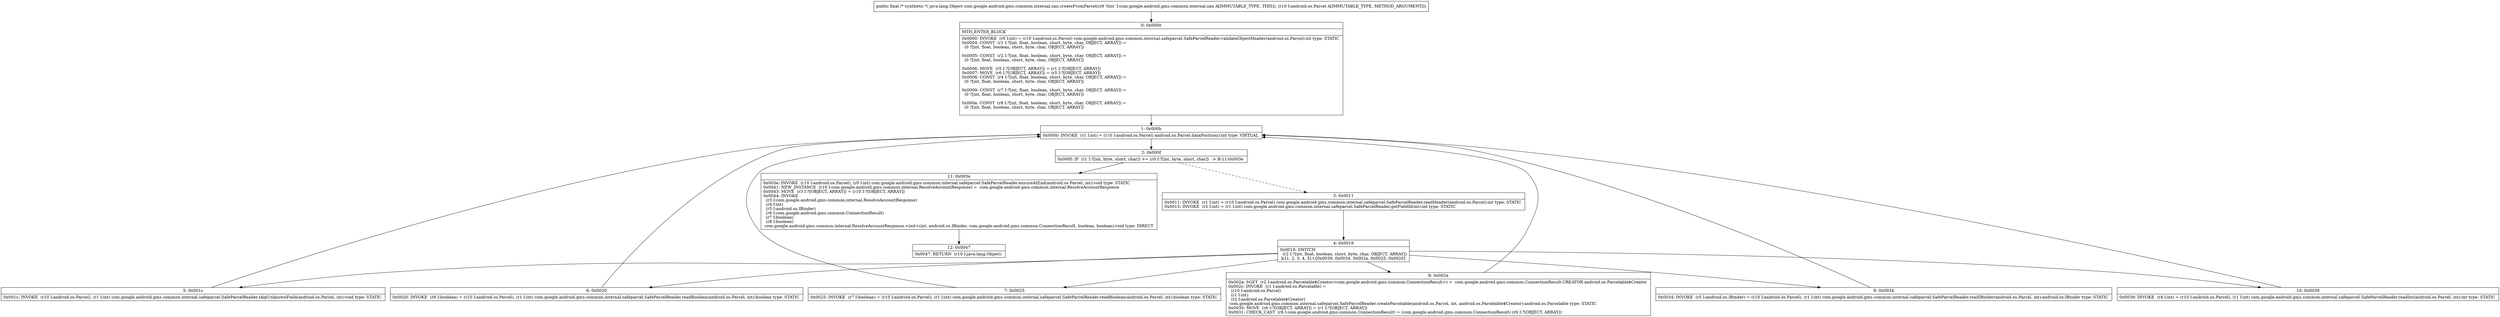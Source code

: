 digraph "CFG forcom.google.android.gms.common.internal.zan.createFromParcel(Landroid\/os\/Parcel;)Ljava\/lang\/Object;" {
Node_0 [shape=record,label="{0\:\ 0x0000|MTH_ENTER_BLOCK\l|0x0000: INVOKE  (r0 I:int) = (r10 I:android.os.Parcel) com.google.android.gms.common.internal.safeparcel.SafeParcelReader.validateObjectHeader(android.os.Parcel):int type: STATIC \l0x0004: CONST  (r1 I:?[int, float, boolean, short, byte, char, OBJECT, ARRAY]) = \l  (0 ?[int, float, boolean, short, byte, char, OBJECT, ARRAY])\l \l0x0005: CONST  (r2 I:?[int, float, boolean, short, byte, char, OBJECT, ARRAY]) = \l  (0 ?[int, float, boolean, short, byte, char, OBJECT, ARRAY])\l \l0x0006: MOVE  (r5 I:?[OBJECT, ARRAY]) = (r1 I:?[OBJECT, ARRAY]) \l0x0007: MOVE  (r6 I:?[OBJECT, ARRAY]) = (r5 I:?[OBJECT, ARRAY]) \l0x0008: CONST  (r4 I:?[int, float, boolean, short, byte, char, OBJECT, ARRAY]) = \l  (0 ?[int, float, boolean, short, byte, char, OBJECT, ARRAY])\l \l0x0009: CONST  (r7 I:?[int, float, boolean, short, byte, char, OBJECT, ARRAY]) = \l  (0 ?[int, float, boolean, short, byte, char, OBJECT, ARRAY])\l \l0x000a: CONST  (r8 I:?[int, float, boolean, short, byte, char, OBJECT, ARRAY]) = \l  (0 ?[int, float, boolean, short, byte, char, OBJECT, ARRAY])\l \l}"];
Node_1 [shape=record,label="{1\:\ 0x000b|0x000b: INVOKE  (r1 I:int) = (r10 I:android.os.Parcel) android.os.Parcel.dataPosition():int type: VIRTUAL \l}"];
Node_2 [shape=record,label="{2\:\ 0x000f|0x000f: IF  (r1 I:?[int, byte, short, char]) \>= (r0 I:?[int, byte, short, char])  \-\> B:11:0x003e \l}"];
Node_3 [shape=record,label="{3\:\ 0x0011|0x0011: INVOKE  (r1 I:int) = (r10 I:android.os.Parcel) com.google.android.gms.common.internal.safeparcel.SafeParcelReader.readHeader(android.os.Parcel):int type: STATIC \l0x0015: INVOKE  (r2 I:int) = (r1 I:int) com.google.android.gms.common.internal.safeparcel.SafeParcelReader.getFieldId(int):int type: STATIC \l}"];
Node_4 [shape=record,label="{4\:\ 0x0019|0x0019: SWITCH  \l  (r2 I:?[int, float, boolean, short, byte, char, OBJECT, ARRAY])\l k:[1, 2, 3, 4, 5] t:[0x0039, 0x0034, 0x002a, 0x0025, 0x0020] \l}"];
Node_5 [shape=record,label="{5\:\ 0x001c|0x001c: INVOKE  (r10 I:android.os.Parcel), (r1 I:int) com.google.android.gms.common.internal.safeparcel.SafeParcelReader.skipUnknownField(android.os.Parcel, int):void type: STATIC \l}"];
Node_6 [shape=record,label="{6\:\ 0x0020|0x0020: INVOKE  (r8 I:boolean) = (r10 I:android.os.Parcel), (r1 I:int) com.google.android.gms.common.internal.safeparcel.SafeParcelReader.readBoolean(android.os.Parcel, int):boolean type: STATIC \l}"];
Node_7 [shape=record,label="{7\:\ 0x0025|0x0025: INVOKE  (r7 I:boolean) = (r10 I:android.os.Parcel), (r1 I:int) com.google.android.gms.common.internal.safeparcel.SafeParcelReader.readBoolean(android.os.Parcel, int):boolean type: STATIC \l}"];
Node_8 [shape=record,label="{8\:\ 0x002a|0x002a: SGET  (r2 I:android.os.Parcelable$Creator\<com.google.android.gms.common.ConnectionResult\>) =  com.google.android.gms.common.ConnectionResult.CREATOR android.os.Parcelable$Creator \l0x002c: INVOKE  (r1 I:android.os.Parcelable) = \l  (r10 I:android.os.Parcel)\l  (r1 I:int)\l  (r2 I:android.os.Parcelable$Creator)\l com.google.android.gms.common.internal.safeparcel.SafeParcelReader.createParcelable(android.os.Parcel, int, android.os.Parcelable$Creator):android.os.Parcelable type: STATIC \l0x0030: MOVE  (r6 I:?[OBJECT, ARRAY]) = (r1 I:?[OBJECT, ARRAY]) \l0x0031: CHECK_CAST  (r6 I:com.google.android.gms.common.ConnectionResult) = (com.google.android.gms.common.ConnectionResult) (r6 I:?[OBJECT, ARRAY]) \l}"];
Node_9 [shape=record,label="{9\:\ 0x0034|0x0034: INVOKE  (r5 I:android.os.IBinder) = (r10 I:android.os.Parcel), (r1 I:int) com.google.android.gms.common.internal.safeparcel.SafeParcelReader.readIBinder(android.os.Parcel, int):android.os.IBinder type: STATIC \l}"];
Node_10 [shape=record,label="{10\:\ 0x0039|0x0039: INVOKE  (r4 I:int) = (r10 I:android.os.Parcel), (r1 I:int) com.google.android.gms.common.internal.safeparcel.SafeParcelReader.readInt(android.os.Parcel, int):int type: STATIC \l}"];
Node_11 [shape=record,label="{11\:\ 0x003e|0x003e: INVOKE  (r10 I:android.os.Parcel), (r0 I:int) com.google.android.gms.common.internal.safeparcel.SafeParcelReader.ensureAtEnd(android.os.Parcel, int):void type: STATIC \l0x0041: NEW_INSTANCE  (r10 I:com.google.android.gms.common.internal.ResolveAccountResponse) =  com.google.android.gms.common.internal.ResolveAccountResponse \l0x0043: MOVE  (r3 I:?[OBJECT, ARRAY]) = (r10 I:?[OBJECT, ARRAY]) \l0x0044: INVOKE  \l  (r3 I:com.google.android.gms.common.internal.ResolveAccountResponse)\l  (r4 I:int)\l  (r5 I:android.os.IBinder)\l  (r6 I:com.google.android.gms.common.ConnectionResult)\l  (r7 I:boolean)\l  (r8 I:boolean)\l com.google.android.gms.common.internal.ResolveAccountResponse.\<init\>(int, android.os.IBinder, com.google.android.gms.common.ConnectionResult, boolean, boolean):void type: DIRECT \l}"];
Node_12 [shape=record,label="{12\:\ 0x0047|0x0047: RETURN  (r10 I:java.lang.Object) \l}"];
MethodNode[shape=record,label="{public final \/* synthetic *\/ java.lang.Object com.google.android.gms.common.internal.zan.createFromParcel((r9 'this' I:com.google.android.gms.common.internal.zan A[IMMUTABLE_TYPE, THIS]), (r10 I:android.os.Parcel A[IMMUTABLE_TYPE, METHOD_ARGUMENT])) }"];
MethodNode -> Node_0;
Node_0 -> Node_1;
Node_1 -> Node_2;
Node_2 -> Node_3[style=dashed];
Node_2 -> Node_11;
Node_3 -> Node_4;
Node_4 -> Node_5;
Node_4 -> Node_6;
Node_4 -> Node_7;
Node_4 -> Node_8;
Node_4 -> Node_9;
Node_4 -> Node_10;
Node_5 -> Node_1;
Node_6 -> Node_1;
Node_7 -> Node_1;
Node_8 -> Node_1;
Node_9 -> Node_1;
Node_10 -> Node_1;
Node_11 -> Node_12;
}

